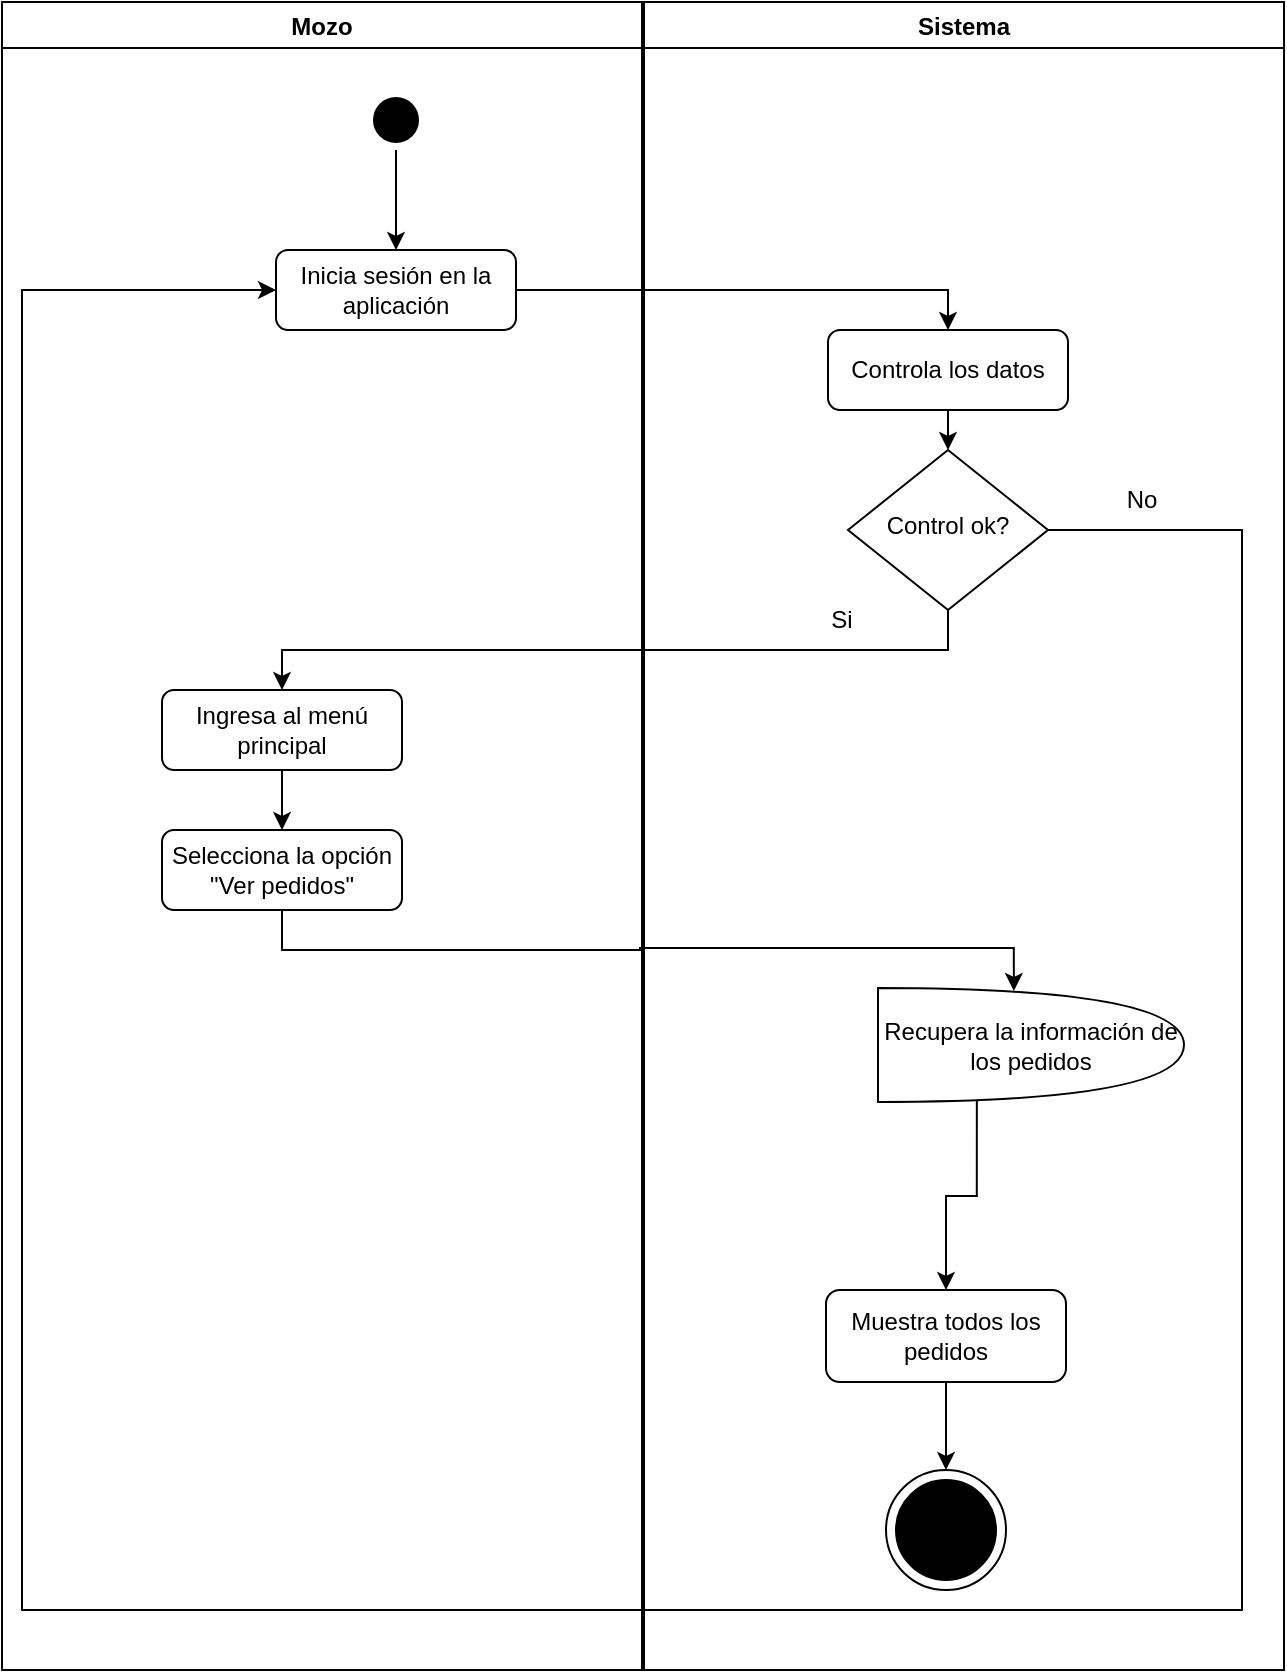 <mxfile version="26.2.5">
  <diagram name="Página-1" id="aQwT2njNyb8c0mF089h3">
    <mxGraphModel grid="1" page="1" gridSize="10" guides="1" tooltips="1" connect="1" arrows="1" fold="1" pageScale="1" pageWidth="827" pageHeight="1169" math="0" shadow="0">
      <root>
        <mxCell id="0" />
        <mxCell id="1" parent="0" />
        <mxCell id="UhJz3QDpEwgQe15Lkxdn-58" style="edgeStyle=orthogonalEdgeStyle;rounded=0;orthogonalLoop=1;jettySize=auto;html=1;exitX=1;exitY=0.5;exitDx=0;exitDy=0;entryX=0.5;entryY=0;entryDx=0;entryDy=0;" edge="1" parent="1" source="UhJz3QDpEwgQe15Lkxdn-2" target="UhJz3QDpEwgQe15Lkxdn-57">
          <mxGeometry relative="1" as="geometry" />
        </mxCell>
        <mxCell id="UhJz3QDpEwgQe15Lkxdn-2" value="Inicia sesión en la aplicación" style="rounded=1;whiteSpace=wrap;html=1;fontSize=12;glass=0;strokeWidth=1;shadow=0;" vertex="1" parent="1">
          <mxGeometry x="137" y="80" width="120" height="40" as="geometry" />
        </mxCell>
        <mxCell id="UhJz3QDpEwgQe15Lkxdn-53" style="edgeStyle=orthogonalEdgeStyle;rounded=0;orthogonalLoop=1;jettySize=auto;html=1;exitX=0.5;exitY=1;exitDx=0;exitDy=0;entryX=0.5;entryY=0;entryDx=0;entryDy=0;" edge="1" parent="1" source="UhJz3QDpEwgQe15Lkxdn-54" target="UhJz3QDpEwgQe15Lkxdn-2">
          <mxGeometry relative="1" as="geometry" />
        </mxCell>
        <mxCell id="UhJz3QDpEwgQe15Lkxdn-55" value="Mozo" style="swimlane;" vertex="1" parent="1">
          <mxGeometry y="-44" width="320" height="834" as="geometry" />
        </mxCell>
        <mxCell id="UhJz3QDpEwgQe15Lkxdn-54" value="" style="ellipse;html=1;shape=startState;fillColor=#000000;strokeColor=#000000;" vertex="1" parent="UhJz3QDpEwgQe15Lkxdn-55">
          <mxGeometry x="182" y="44" width="30" height="30" as="geometry" />
        </mxCell>
        <mxCell id="UhJz3QDpEwgQe15Lkxdn-12" value="Ingresa al menú principal" style="rounded=1;whiteSpace=wrap;html=1;fontSize=12;glass=0;strokeWidth=1;shadow=0;" vertex="1" parent="UhJz3QDpEwgQe15Lkxdn-55">
          <mxGeometry x="80" y="344" width="120" height="40" as="geometry" />
        </mxCell>
        <mxCell id="UhJz3QDpEwgQe15Lkxdn-14" value="Selecciona la opción &quot;Ver pedidos&quot;" style="rounded=1;whiteSpace=wrap;html=1;fontSize=12;glass=0;strokeWidth=1;shadow=0;" vertex="1" parent="UhJz3QDpEwgQe15Lkxdn-55">
          <mxGeometry x="80" y="414" width="120" height="40" as="geometry" />
        </mxCell>
        <mxCell id="UhJz3QDpEwgQe15Lkxdn-11" style="edgeStyle=orthogonalEdgeStyle;rounded=0;orthogonalLoop=1;jettySize=auto;html=1;exitX=0.5;exitY=1;exitDx=0;exitDy=0;entryX=0.5;entryY=0;entryDx=0;entryDy=0;" edge="1" parent="UhJz3QDpEwgQe15Lkxdn-55" source="UhJz3QDpEwgQe15Lkxdn-12" target="UhJz3QDpEwgQe15Lkxdn-14">
          <mxGeometry relative="1" as="geometry" />
        </mxCell>
        <mxCell id="UhJz3QDpEwgQe15Lkxdn-56" value="Sistema" style="swimlane;" vertex="1" parent="1">
          <mxGeometry x="321" y="-44" width="320" height="834" as="geometry" />
        </mxCell>
        <mxCell id="UhJz3QDpEwgQe15Lkxdn-61" style="edgeStyle=orthogonalEdgeStyle;rounded=0;orthogonalLoop=1;jettySize=auto;html=1;exitX=0.5;exitY=1;exitDx=0;exitDy=0;entryX=0.5;entryY=0;entryDx=0;entryDy=0;" edge="1" parent="UhJz3QDpEwgQe15Lkxdn-56" source="UhJz3QDpEwgQe15Lkxdn-57" target="UhJz3QDpEwgQe15Lkxdn-5">
          <mxGeometry relative="1" as="geometry" />
        </mxCell>
        <mxCell id="UhJz3QDpEwgQe15Lkxdn-57" value="Controla los datos" style="rounded=1;whiteSpace=wrap;html=1;fontSize=12;glass=0;strokeWidth=1;shadow=0;" vertex="1" parent="UhJz3QDpEwgQe15Lkxdn-56">
          <mxGeometry x="92" y="164" width="120" height="40" as="geometry" />
        </mxCell>
        <mxCell id="UhJz3QDpEwgQe15Lkxdn-5" value="Control ok?" style="rhombus;whiteSpace=wrap;html=1;shadow=0;fontFamily=Helvetica;fontSize=12;align=center;strokeWidth=1;spacing=6;spacingTop=-4;" vertex="1" parent="UhJz3QDpEwgQe15Lkxdn-56">
          <mxGeometry x="102" y="224" width="100" height="80" as="geometry" />
        </mxCell>
        <mxCell id="UhJz3QDpEwgQe15Lkxdn-60" value="No" style="text;html=1;align=center;verticalAlign=middle;whiteSpace=wrap;rounded=0;" vertex="1" parent="UhJz3QDpEwgQe15Lkxdn-56">
          <mxGeometry x="219" y="234" width="60" height="30" as="geometry" />
        </mxCell>
        <mxCell id="UhJz3QDpEwgQe15Lkxdn-63" value="Si" style="text;html=1;align=center;verticalAlign=middle;whiteSpace=wrap;rounded=0;" vertex="1" parent="UhJz3QDpEwgQe15Lkxdn-56">
          <mxGeometry x="69" y="294" width="60" height="30" as="geometry" />
        </mxCell>
        <mxCell id="UhJz3QDpEwgQe15Lkxdn-112" style="edgeStyle=orthogonalEdgeStyle;rounded=0;orthogonalLoop=1;jettySize=auto;html=1;exitX=0.5;exitY=1;exitDx=0;exitDy=0;entryX=0.5;entryY=0;entryDx=0;entryDy=0;" edge="1" parent="UhJz3QDpEwgQe15Lkxdn-56" source="UhJz3QDpEwgQe15Lkxdn-16" target="UhJz3QDpEwgQe15Lkxdn-51">
          <mxGeometry relative="1" as="geometry" />
        </mxCell>
        <mxCell id="UhJz3QDpEwgQe15Lkxdn-16" value="Muestra todos los pedidos" style="rounded=1;whiteSpace=wrap;html=1;fontSize=12;glass=0;strokeWidth=1;shadow=0;" vertex="1" parent="UhJz3QDpEwgQe15Lkxdn-56">
          <mxGeometry x="91" y="644" width="120" height="46" as="geometry" />
        </mxCell>
        <mxCell id="UhJz3QDpEwgQe15Lkxdn-111" style="edgeStyle=orthogonalEdgeStyle;rounded=0;orthogonalLoop=1;jettySize=auto;html=1;exitX=0.323;exitY=0.989;exitDx=0;exitDy=0;exitPerimeter=0;entryX=0.5;entryY=0;entryDx=0;entryDy=0;" edge="1" parent="UhJz3QDpEwgQe15Lkxdn-56" source="UhJz3QDpEwgQe15Lkxdn-109" target="UhJz3QDpEwgQe15Lkxdn-16">
          <mxGeometry relative="1" as="geometry" />
        </mxCell>
        <mxCell id="UhJz3QDpEwgQe15Lkxdn-109" value="Recupera la información de los pedidos" style="shape=or;whiteSpace=wrap;html=1;" vertex="1" parent="UhJz3QDpEwgQe15Lkxdn-56">
          <mxGeometry x="117" y="493" width="153" height="57" as="geometry" />
        </mxCell>
        <mxCell id="UhJz3QDpEwgQe15Lkxdn-51" value="" style="ellipse;whiteSpace=wrap;html=1;aspect=fixed;fillStyle=auto;" vertex="1" parent="UhJz3QDpEwgQe15Lkxdn-56">
          <mxGeometry x="121" y="734" width="60" height="60" as="geometry" />
        </mxCell>
        <mxCell id="UhJz3QDpEwgQe15Lkxdn-52" value="Fin" style="ellipse;whiteSpace=wrap;html=1;aspect=fixed;fillStyle=solid;fillColor=#000000;" vertex="1" parent="UhJz3QDpEwgQe15Lkxdn-56">
          <mxGeometry x="126" y="739" width="50" height="50" as="geometry" />
        </mxCell>
        <mxCell id="UhJz3QDpEwgQe15Lkxdn-59" style="edgeStyle=orthogonalEdgeStyle;rounded=0;orthogonalLoop=1;jettySize=auto;html=1;exitX=1;exitY=0.5;exitDx=0;exitDy=0;entryX=0;entryY=0.5;entryDx=0;entryDy=0;" edge="1" parent="1" source="UhJz3QDpEwgQe15Lkxdn-5" target="UhJz3QDpEwgQe15Lkxdn-2">
          <mxGeometry relative="1" as="geometry">
            <mxPoint x="610" y="350" as="targetPoint" />
            <Array as="points">
              <mxPoint x="620" y="220" />
              <mxPoint x="620" y="760" />
              <mxPoint x="10" y="760" />
              <mxPoint x="10" y="100" />
            </Array>
          </mxGeometry>
        </mxCell>
        <mxCell id="UhJz3QDpEwgQe15Lkxdn-62" style="edgeStyle=orthogonalEdgeStyle;rounded=0;orthogonalLoop=1;jettySize=auto;html=1;exitX=0.5;exitY=1;exitDx=0;exitDy=0;entryX=0.5;entryY=0;entryDx=0;entryDy=0;" edge="1" parent="1" source="UhJz3QDpEwgQe15Lkxdn-5" target="UhJz3QDpEwgQe15Lkxdn-12">
          <mxGeometry relative="1" as="geometry" />
        </mxCell>
        <mxCell id="UhJz3QDpEwgQe15Lkxdn-110" style="edgeStyle=orthogonalEdgeStyle;rounded=0;orthogonalLoop=1;jettySize=auto;html=1;exitX=0.5;exitY=1;exitDx=0;exitDy=0;entryX=0.444;entryY=0.026;entryDx=0;entryDy=0;entryPerimeter=0;" edge="1" parent="1" source="UhJz3QDpEwgQe15Lkxdn-14" target="UhJz3QDpEwgQe15Lkxdn-109">
          <mxGeometry relative="1" as="geometry" />
        </mxCell>
      </root>
    </mxGraphModel>
  </diagram>
</mxfile>
